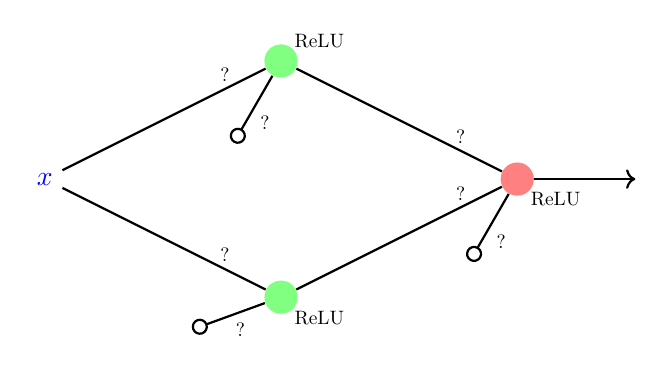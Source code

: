 % Figure after Kjell Magne Fauske
% http://www.texample.net/tikz/examples/neural-network/
\begin{tikzpicture}[scale=1.5]
   \def\layersep{2cm}
    \tikzstyle{every pin edge}=[thick]
    \tikzstyle{neuron}=[circle,fill=black!25,minimum size=12pt,inner sep=0pt]
    \tikzstyle{entree}=[];
    \tikzstyle{input neuron}=[neuron, fill=green!50];
    \tikzstyle{output neuron}=[neuron, fill=red!50];
    \tikzstyle{hidden neuron}=[neuron, fill=blue!50];
    \tikzstyle{annot} = [text width=4em, text centered]

% Entree
\node[entree,blue] (E) at (-\layersep,0) {$x$};

% Premiere couche
\node[input neuron] (I-1) at (0,1) {};
\node[input neuron] (I-2) at (0,-1) {};

\node[above right=0.8ex,scale=0.7] at (I-1) {ReLU};
\node[below right=0.8ex,scale=0.7] at (I-2) {ReLU};

%Seconde couche et sortie
\node[output neuron] (O) at (\layersep,0 cm) {};
\node[below right=0.8ex,scale=0.7] at (O) {ReLU};

% Arrete et poids
 \path[thick] (E) edge node[pos=0.8,above,scale=0.7]{$?$} (I-1) ;
\draw[-o,thick] (I-1) to node[midway,below right,scale=0.7]{$?$} ++ (-120:0.8);

 \path[thick] (E) edge node[pos=0.8,above,scale=0.7]{$?$} (I-2);
\draw[-o,thick] (I-2) to node[midway,below right,scale=0.7]{$?$} ++ (-160:0.8);

 \path[thick] (I-1) edge node[pos=0.8,above,scale=0.7]{$?$} (O);
 \path[thick] (I-2) edge node[pos=0.8,above,scale=0.7]{$?$}(O);
 \draw[-o,thick] (O) to node[midway,below right,scale=0.7]{$?$} ++ (-120:0.8) ;

% Sortie
 \draw[->,thick] (O)-- ++(1,0); % node[right,blue]{$F(x)$};

\end{tikzpicture}  